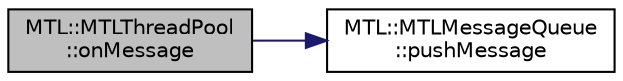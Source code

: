 digraph "MTL::MTLThreadPool::onMessage"
{
 // LATEX_PDF_SIZE
  edge [fontname="Helvetica",fontsize="10",labelfontname="Helvetica",labelfontsize="10"];
  node [fontname="Helvetica",fontsize="10",shape=record];
  rankdir="LR";
  Node1 [label="MTL::MTLThreadPool\l::onMessage",height=0.2,width=0.4,color="black", fillcolor="grey75", style="filled", fontcolor="black",tooltip="Dispatch a message to the thread pool."];
  Node1 -> Node2 [color="midnightblue",fontsize="10",style="solid",fontname="Helvetica"];
  Node2 [label="MTL::MTLMessageQueue\l::pushMessage",height=0.2,width=0.4,color="black", fillcolor="white", style="filled",URL="$d4/d50/classMTL_1_1MTLMessageQueue.html#ac28ac4dacf9e904ea854999abbd2626e",tooltip="Add a message to the queue."];
}
